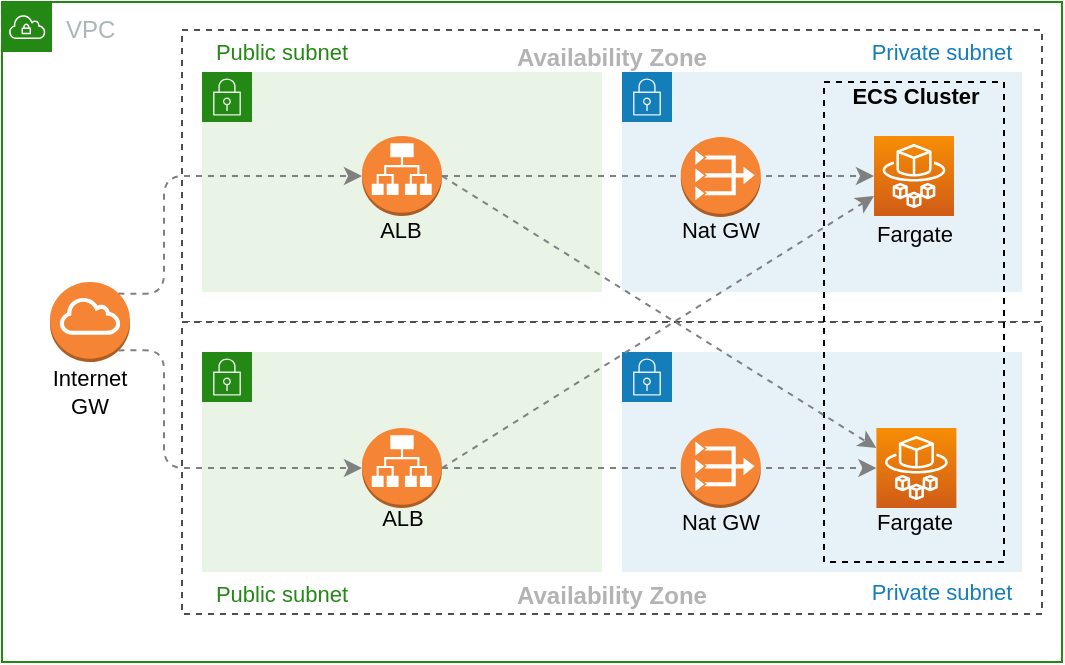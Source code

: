 <mxfile version="14.6.6" type="google"><diagram id="JBsn94o84V12wUtqnNOi" name="Page-1"><mxGraphModel dx="1422" dy="486" grid="1" gridSize="10" guides="1" tooltips="1" connect="1" arrows="1" fold="1" page="1" pageScale="1" pageWidth="827" pageHeight="1169" math="0" shadow="0"><root><mxCell id="0"/><mxCell id="1" parent="0"/><mxCell id="Lsa8JW-0dLaowX3Use2J-4" value="VPC" style="points=[[0,0],[0.25,0],[0.5,0],[0.75,0],[1,0],[1,0.25],[1,0.5],[1,0.75],[1,1],[0.75,1],[0.5,1],[0.25,1],[0,1],[0,0.75],[0,0.5],[0,0.25]];outlineConnect=0;gradientColor=none;html=1;whiteSpace=wrap;fontSize=12;fontStyle=0;shape=mxgraph.aws4.group;grIcon=mxgraph.aws4.group_vpc;strokeColor=#248814;verticalAlign=top;align=left;spacingLeft=30;fontColor=#AAB7B8;dashed=0;editable=1;movable=1;resizable=1;" parent="1" vertex="1"><mxGeometry x="149" y="300" width="530" height="330" as="geometry"/></mxCell><mxCell id="Lsa8JW-0dLaowX3Use2J-11" value="Availability Zone" style="dashed=1;verticalAlign=top;fontStyle=1;strokeColor=#4D4D4D;fontColor=#B3B3B3;" parent="1" vertex="1"><mxGeometry x="239" y="314" width="430" height="146" as="geometry"/></mxCell><mxCell id="Lsa8JW-0dLaowX3Use2J-7" value="" style="points=[[0,0],[0.25,0],[0.5,0],[0.75,0],[1,0],[1,0.25],[1,0.5],[1,0.75],[1,1],[0.75,1],[0.5,1],[0.25,1],[0,1],[0,0.75],[0,0.5],[0,0.25]];outlineConnect=0;gradientColor=none;html=1;whiteSpace=wrap;fontSize=12;fontStyle=0;shape=mxgraph.aws4.group;grIcon=mxgraph.aws4.group_security_group;grStroke=0;strokeColor=#147EBA;fillColor=#E6F2F8;verticalAlign=bottom;align=right;spacingLeft=30;fontColor=#147EBA;dashed=0;labelPosition=center;verticalLabelPosition=top;" parent="1" vertex="1"><mxGeometry x="459" y="335" width="200" height="110" as="geometry"/></mxCell><mxCell id="Lsa8JW-0dLaowX3Use2J-6" value="" style="points=[[0,0],[0.25,0],[0.5,0],[0.75,0],[1,0],[1,0.25],[1,0.5],[1,0.75],[1,1],[0.75,1],[0.5,1],[0.25,1],[0,1],[0,0.75],[0,0.5],[0,0.25]];outlineConnect=0;gradientColor=none;html=1;whiteSpace=wrap;fontSize=12;fontStyle=0;shape=mxgraph.aws4.group;grIcon=mxgraph.aws4.group_security_group;grStroke=0;strokeColor=#248814;fillColor=#E9F3E6;verticalAlign=bottom;align=left;spacingLeft=30;fontColor=#248814;dashed=0;labelPosition=center;verticalLabelPosition=top;" parent="1" vertex="1"><mxGeometry x="249" y="335" width="200" height="110" as="geometry"/></mxCell><mxCell id="Lsa8JW-0dLaowX3Use2J-12" value="" style="outlineConnect=0;dashed=0;verticalLabelPosition=bottom;verticalAlign=top;align=center;html=1;shape=mxgraph.aws3.application_load_balancer;fillColor=#F58534;gradientColor=none;" parent="1" vertex="1"><mxGeometry x="329" y="367" width="40" height="40" as="geometry"/></mxCell><mxCell id="Lsa8JW-0dLaowX3Use2J-13" value="" style="outlineConnect=0;dashed=0;verticalLabelPosition=bottom;verticalAlign=top;align=center;html=1;shape=mxgraph.aws3.internet_gateway;fillColor=#F58534;gradientColor=none;fontColor=#B3B3B3;strokeColor=#4D4D4D;" parent="1" vertex="1"><mxGeometry x="173" y="440" width="40" height="40" as="geometry"/></mxCell><mxCell id="Lsa8JW-0dLaowX3Use2J-22" value="&lt;font color=&quot;#000000&quot; style=&quot;font-size: 11px;&quot;&gt;ALB&lt;/font&gt;" style="text;html=1;strokeColor=none;fillColor=none;align=center;verticalAlign=middle;whiteSpace=wrap;rounded=0;fontColor=#B3B3B3;fontSize=11;fontStyle=0" parent="1" vertex="1"><mxGeometry x="329" y="407" width="39.4" height="13.5" as="geometry"/></mxCell><mxCell id="Lsa8JW-0dLaowX3Use2J-34" value="Availability Zone" style="dashed=1;verticalAlign=bottom;fontStyle=1;strokeColor=#4D4D4D;fontColor=#B3B3B3;" parent="1" vertex="1"><mxGeometry x="239" y="460" width="430" height="146" as="geometry"/></mxCell><mxCell id="Lsa8JW-0dLaowX3Use2J-35" value="&lt;br&gt;" style="points=[[0,0],[0.25,0],[0.5,0],[0.75,0],[1,0],[1,0.25],[1,0.5],[1,0.75],[1,1],[0.75,1],[0.5,1],[0.25,1],[0,1],[0,0.75],[0,0.5],[0,0.25]];outlineConnect=0;gradientColor=none;html=1;whiteSpace=wrap;fontSize=12;fontStyle=0;shape=mxgraph.aws4.group;grIcon=mxgraph.aws4.group_security_group;grStroke=0;strokeColor=#147EBA;fillColor=#E6F2F8;verticalAlign=top;align=right;spacingLeft=30;fontColor=#147EBA;dashed=0;labelPosition=center;verticalLabelPosition=bottom;" parent="1" vertex="1"><mxGeometry x="459" y="475" width="200" height="110" as="geometry"/></mxCell><mxCell id="Lsa8JW-0dLaowX3Use2J-36" value="" style="points=[[0,0],[0.25,0],[0.5,0],[0.75,0],[1,0],[1,0.25],[1,0.5],[1,0.75],[1,1],[0.75,1],[0.5,1],[0.25,1],[0,1],[0,0.75],[0,0.5],[0,0.25]];outlineConnect=0;gradientColor=none;html=1;whiteSpace=wrap;fontSize=12;fontStyle=0;shape=mxgraph.aws4.group;grIcon=mxgraph.aws4.group_security_group;grStroke=0;strokeColor=#248814;fillColor=#E9F3E6;verticalAlign=top;align=right;spacingLeft=0;dashed=0;labelPosition=left;verticalLabelPosition=bottom;fontColor=#248814;" parent="1" vertex="1"><mxGeometry x="249" y="475" width="200" height="110" as="geometry"/></mxCell><mxCell id="Lsa8JW-0dLaowX3Use2J-37" value="" style="outlineConnect=0;dashed=0;verticalLabelPosition=bottom;verticalAlign=top;align=center;html=1;shape=mxgraph.aws3.application_load_balancer;fillColor=#F58534;gradientColor=none;" parent="1" vertex="1"><mxGeometry x="329" y="513" width="40" height="40" as="geometry"/></mxCell><mxCell id="Lsa8JW-0dLaowX3Use2J-39" value="&lt;font color=&quot;#000000&quot; style=&quot;font-size: 11px;&quot;&gt;ALB&lt;/font&gt;" style="text;html=1;strokeColor=none;fillColor=none;align=center;verticalAlign=middle;whiteSpace=wrap;rounded=0;fontColor=#B3B3B3;fontSize=11;fontStyle=0" parent="1" vertex="1"><mxGeometry x="329.6" y="551.5" width="39.4" height="13.5" as="geometry"/></mxCell><mxCell id="Lsa8JW-0dLaowX3Use2J-21" value="" style="rounded=0;whiteSpace=wrap;html=1;fontColor=#B3B3B3;dashed=1;fillColor=none;strokeWidth=1;" parent="1" vertex="1"><mxGeometry x="560" y="340" width="90" height="240" as="geometry"/></mxCell><mxCell id="Lsa8JW-0dLaowX3Use2J-14" value="" style="points=[[0,0,0],[0.25,0,0],[0.5,0,0],[0.75,0,0],[1,0,0],[0,1,0],[0.25,1,0],[0.5,1,0],[0.75,1,0],[1,1,0],[0,0.25,0],[0,0.5,0],[0,0.75,0],[1,0.25,0],[1,0.5,0],[1,0.75,0]];outlineConnect=0;fontColor=#232F3E;gradientColor=#F78E04;gradientDirection=north;fillColor=#D05C17;strokeColor=#ffffff;dashed=0;verticalLabelPosition=bottom;verticalAlign=top;align=center;html=1;fontSize=12;fontStyle=0;aspect=fixed;shape=mxgraph.aws4.resourceIcon;resIcon=mxgraph.aws4.fargate;" parent="1" vertex="1"><mxGeometry x="585" y="367" width="40" height="40" as="geometry"/></mxCell><mxCell id="Lsa8JW-0dLaowX3Use2J-24" value="&lt;font color=&quot;#000000&quot; style=&quot;font-size: 11px;&quot;&gt;Fargate&lt;/font&gt;" style="text;html=1;strokeColor=none;fillColor=none;align=center;verticalAlign=middle;whiteSpace=wrap;rounded=0;fontColor=#B3B3B3;fontSize=11;fontStyle=0" parent="1" vertex="1"><mxGeometry x="585.6" y="409" width="39.4" height="13.5" as="geometry"/></mxCell><mxCell id="Lsa8JW-0dLaowX3Use2J-40" value="&lt;font color=&quot;#000000&quot; style=&quot;font-size: 11px;&quot;&gt;Fargate&lt;/font&gt;" style="text;html=1;strokeColor=none;fillColor=none;align=center;verticalAlign=middle;whiteSpace=wrap;rounded=0;fontColor=#B3B3B3;fontSize=11;fontStyle=0" parent="1" vertex="1"><mxGeometry x="586.2" y="553" width="39.4" height="13.5" as="geometry"/></mxCell><mxCell id="Lsa8JW-0dLaowX3Use2J-38" value="" style="points=[[0,0,0],[0.25,0,0],[0.5,0,0],[0.75,0,0],[1,0,0],[0,1,0],[0.25,1,0],[0.5,1,0],[0.75,1,0],[1,1,0],[0,0.25,0],[0,0.5,0],[0,0.75,0],[1,0.25,0],[1,0.5,0],[1,0.75,0]];outlineConnect=0;fontColor=#232F3E;gradientColor=#F78E04;gradientDirection=north;fillColor=#D05C17;strokeColor=#ffffff;dashed=0;verticalLabelPosition=bottom;verticalAlign=top;align=center;html=1;fontSize=12;fontStyle=0;aspect=fixed;shape=mxgraph.aws4.resourceIcon;resIcon=mxgraph.aws4.fargate;" parent="1" vertex="1"><mxGeometry x="586.2" y="513" width="40" height="40" as="geometry"/></mxCell><mxCell id="Lsa8JW-0dLaowX3Use2J-26" value="&lt;font color=&quot;#000000&quot; style=&quot;font-size: 11px;&quot;&gt;ECS Cluster&lt;/font&gt;" style="text;html=1;strokeColor=none;fillColor=none;align=center;verticalAlign=middle;whiteSpace=wrap;rounded=0;fontColor=#B3B3B3;fontStyle=1;fontSize=11;" parent="1" vertex="1"><mxGeometry x="565.9" y="340" width="80" height="13.5" as="geometry"/></mxCell><mxCell id="Lsa8JW-0dLaowX3Use2J-48" value="&lt;font color=&quot;#000000&quot; style=&quot;font-size: 11px;&quot;&gt;Nat GW&lt;/font&gt;" style="text;html=1;strokeColor=none;fillColor=none;align=center;verticalAlign=middle;whiteSpace=wrap;rounded=0;fontColor=#B3B3B3;fontSize=11;fontStyle=0" parent="1" vertex="1"><mxGeometry x="478.7" y="407" width="59.4" height="13.5" as="geometry"/></mxCell><mxCell id="Lsa8JW-0dLaowX3Use2J-56" value="&lt;font color=&quot;#000000&quot; style=&quot;font-size: 11px&quot;&gt;Internet GW&lt;/font&gt;" style="text;html=1;strokeColor=none;fillColor=none;align=center;verticalAlign=middle;whiteSpace=wrap;rounded=0;fontColor=#B3B3B3;fontSize=11;fontStyle=0" parent="1" vertex="1"><mxGeometry x="168.83" y="480" width="48.35" height="30" as="geometry"/></mxCell><mxCell id="Lsa8JW-0dLaowX3Use2J-68" value="" style="endArrow=classic;html=1;dashed=1;fontSize=11;fontColor=#B3B3B3;strokeWidth=1;entryX=0;entryY=0.5;entryDx=0;entryDy=0;entryPerimeter=0;exitX=0.855;exitY=0.855;exitDx=0;exitDy=0;exitPerimeter=0;strokeColor=#808080;" parent="1" source="Lsa8JW-0dLaowX3Use2J-13" target="Lsa8JW-0dLaowX3Use2J-37" edge="1"><mxGeometry width="50" height="50" relative="1" as="geometry"><mxPoint x="217.2" y="460.8" as="sourcePoint"/><mxPoint x="339" y="410" as="targetPoint"/><Array as="points"><mxPoint x="230" y="474"/><mxPoint x="230" y="533"/></Array></mxGeometry></mxCell><mxCell id="Lsa8JW-0dLaowX3Use2J-67" value="" style="endArrow=classic;html=1;dashed=1;fontSize=11;fontColor=#B3B3B3;strokeWidth=1;entryX=0;entryY=0.5;entryDx=0;entryDy=0;entryPerimeter=0;exitX=0.855;exitY=0.145;exitDx=0;exitDy=0;exitPerimeter=0;strokeColor=#808080;" parent="1" source="Lsa8JW-0dLaowX3Use2J-13" target="Lsa8JW-0dLaowX3Use2J-12" edge="1"><mxGeometry width="50" height="50" relative="1" as="geometry"><mxPoint x="259" y="410" as="sourcePoint"/><mxPoint x="309" y="360" as="targetPoint"/><Array as="points"><mxPoint x="230" y="446"/><mxPoint x="230" y="387"/></Array></mxGeometry></mxCell><mxCell id="Lsa8JW-0dLaowX3Use2J-71" value="" style="endArrow=classic;html=1;dashed=1;fontSize=11;fontColor=#B3B3B3;strokeWidth=1;entryX=0;entryY=0.5;entryDx=0;entryDy=0;entryPerimeter=0;exitX=1;exitY=0.5;exitDx=0;exitDy=0;exitPerimeter=0;strokeColor=#808080;" parent="1" source="Lsa8JW-0dLaowX3Use2J-12" target="Lsa8JW-0dLaowX3Use2J-14" edge="1"><mxGeometry width="50" height="50" relative="1" as="geometry"><mxPoint x="259" y="405" as="sourcePoint"/><mxPoint x="309" y="355" as="targetPoint"/></mxGeometry></mxCell><mxCell id="Lsa8JW-0dLaowX3Use2J-74" value="" style="endArrow=classic;html=1;dashed=1;fontSize=11;fontColor=#B3B3B3;strokeWidth=1;entryX=0;entryY=0.5;entryDx=0;entryDy=0;entryPerimeter=0;exitX=1;exitY=0.5;exitDx=0;exitDy=0;exitPerimeter=0;strokeColor=#808080;" parent="1" source="Lsa8JW-0dLaowX3Use2J-37" target="Lsa8JW-0dLaowX3Use2J-38" edge="1"><mxGeometry width="50" height="50" relative="1" as="geometry"><mxPoint x="379" y="389" as="sourcePoint"/><mxPoint x="589.15" y="540" as="targetPoint"/></mxGeometry></mxCell><mxCell id="Lsa8JW-0dLaowX3Use2J-3" value="" style="outlineConnect=0;dashed=0;verticalLabelPosition=bottom;verticalAlign=top;align=center;html=1;shape=mxgraph.aws3.vpc_nat_gateway;fillColor=#F58534;gradientColor=none;" parent="1" vertex="1"><mxGeometry x="488.4" y="367.5" width="40" height="40" as="geometry"/></mxCell><mxCell id="p8mF96vY7ONnQTtS7Pl9-1" value="" style="endArrow=classic;html=1;dashed=1;fontSize=11;fontColor=#B3B3B3;strokeWidth=1;entryX=0;entryY=0.25;entryDx=0;entryDy=0;entryPerimeter=0;exitX=1;exitY=0.5;exitDx=0;exitDy=0;exitPerimeter=0;strokeColor=#808080;" parent="1" source="Lsa8JW-0dLaowX3Use2J-12" target="Lsa8JW-0dLaowX3Use2J-38" edge="1"><mxGeometry width="50" height="50" relative="1" as="geometry"><mxPoint x="379" y="410" as="sourcePoint"/><mxPoint x="589.15" y="410" as="targetPoint"/></mxGeometry></mxCell><mxCell id="p8mF96vY7ONnQTtS7Pl9-2" value="" style="endArrow=classic;html=1;dashed=1;fontSize=11;fontColor=#B3B3B3;strokeWidth=1;entryX=0;entryY=0.75;entryDx=0;entryDy=0;entryPerimeter=0;exitX=1;exitY=0.5;exitDx=0;exitDy=0;exitPerimeter=0;strokeColor=#808080;" parent="1" source="Lsa8JW-0dLaowX3Use2J-37" target="Lsa8JW-0dLaowX3Use2J-14" edge="1"><mxGeometry width="50" height="50" relative="1" as="geometry"><mxPoint x="379" y="561" as="sourcePoint"/><mxPoint x="589.15" y="561" as="targetPoint"/></mxGeometry></mxCell><mxCell id="lHBRtP1yRMK0aEYCL12M-1" value="&lt;font color=&quot;#000000&quot; style=&quot;font-size: 11px;&quot;&gt;Nat GW&lt;/font&gt;" style="text;html=1;strokeColor=none;fillColor=none;align=center;verticalAlign=middle;whiteSpace=wrap;rounded=0;fontColor=#B3B3B3;fontSize=11;fontStyle=0" vertex="1" parent="1"><mxGeometry x="478.7" y="553" width="59.4" height="13.5" as="geometry"/></mxCell><mxCell id="lHBRtP1yRMK0aEYCL12M-2" value="" style="outlineConnect=0;dashed=0;verticalLabelPosition=bottom;verticalAlign=top;align=center;html=1;shape=mxgraph.aws3.vpc_nat_gateway;fillColor=#F58534;gradientColor=none;" vertex="1" parent="1"><mxGeometry x="488.4" y="513" width="40" height="40" as="geometry"/></mxCell><mxCell id="lHBRtP1yRMK0aEYCL12M-3" value="Public subnet" style="text;html=1;strokeColor=none;fillColor=none;align=center;verticalAlign=middle;whiteSpace=wrap;rounded=0;fontSize=11;fontColor=#248814;" vertex="1" parent="1"><mxGeometry x="249" y="586" width="80" height="20" as="geometry"/></mxCell><mxCell id="lHBRtP1yRMK0aEYCL12M-4" value="Public subnet" style="text;html=1;strokeColor=none;fillColor=none;align=center;verticalAlign=middle;whiteSpace=wrap;rounded=0;fontSize=11;fontColor=#248814;" vertex="1" parent="1"><mxGeometry x="249" y="315" width="80" height="20" as="geometry"/></mxCell><mxCell id="lHBRtP1yRMK0aEYCL12M-5" value="Private subnet" style="text;html=1;strokeColor=none;fillColor=none;align=center;verticalAlign=middle;whiteSpace=wrap;rounded=0;fontSize=11;fontColor=#147EBA;" vertex="1" parent="1"><mxGeometry x="579" y="585" width="80" height="20" as="geometry"/></mxCell><mxCell id="lHBRtP1yRMK0aEYCL12M-6" value="Private subnet" style="text;html=1;strokeColor=none;fillColor=none;align=center;verticalAlign=middle;whiteSpace=wrap;rounded=0;fontSize=11;fontColor=#147EBA;" vertex="1" parent="1"><mxGeometry x="579" y="315" width="80" height="20" as="geometry"/></mxCell></root></mxGraphModel></diagram></mxfile>